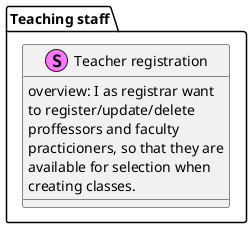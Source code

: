 @startuml
skinparam wrapwidth 200
skinparam defaultFontName Helvetica

skinparam class {
    BackgroundColor<<Requirement>> Beige
}
package "Teaching staff" {
    stereotype "Teacher registration" AS teach_mgmt {
        {field} overview: I as registrar want to register/update/delete proffessors and faculty practicioners, so that they are available for selection when creating classes.
    }
}
@enduml
    stereotype "" {
        {field} overview:
    }

